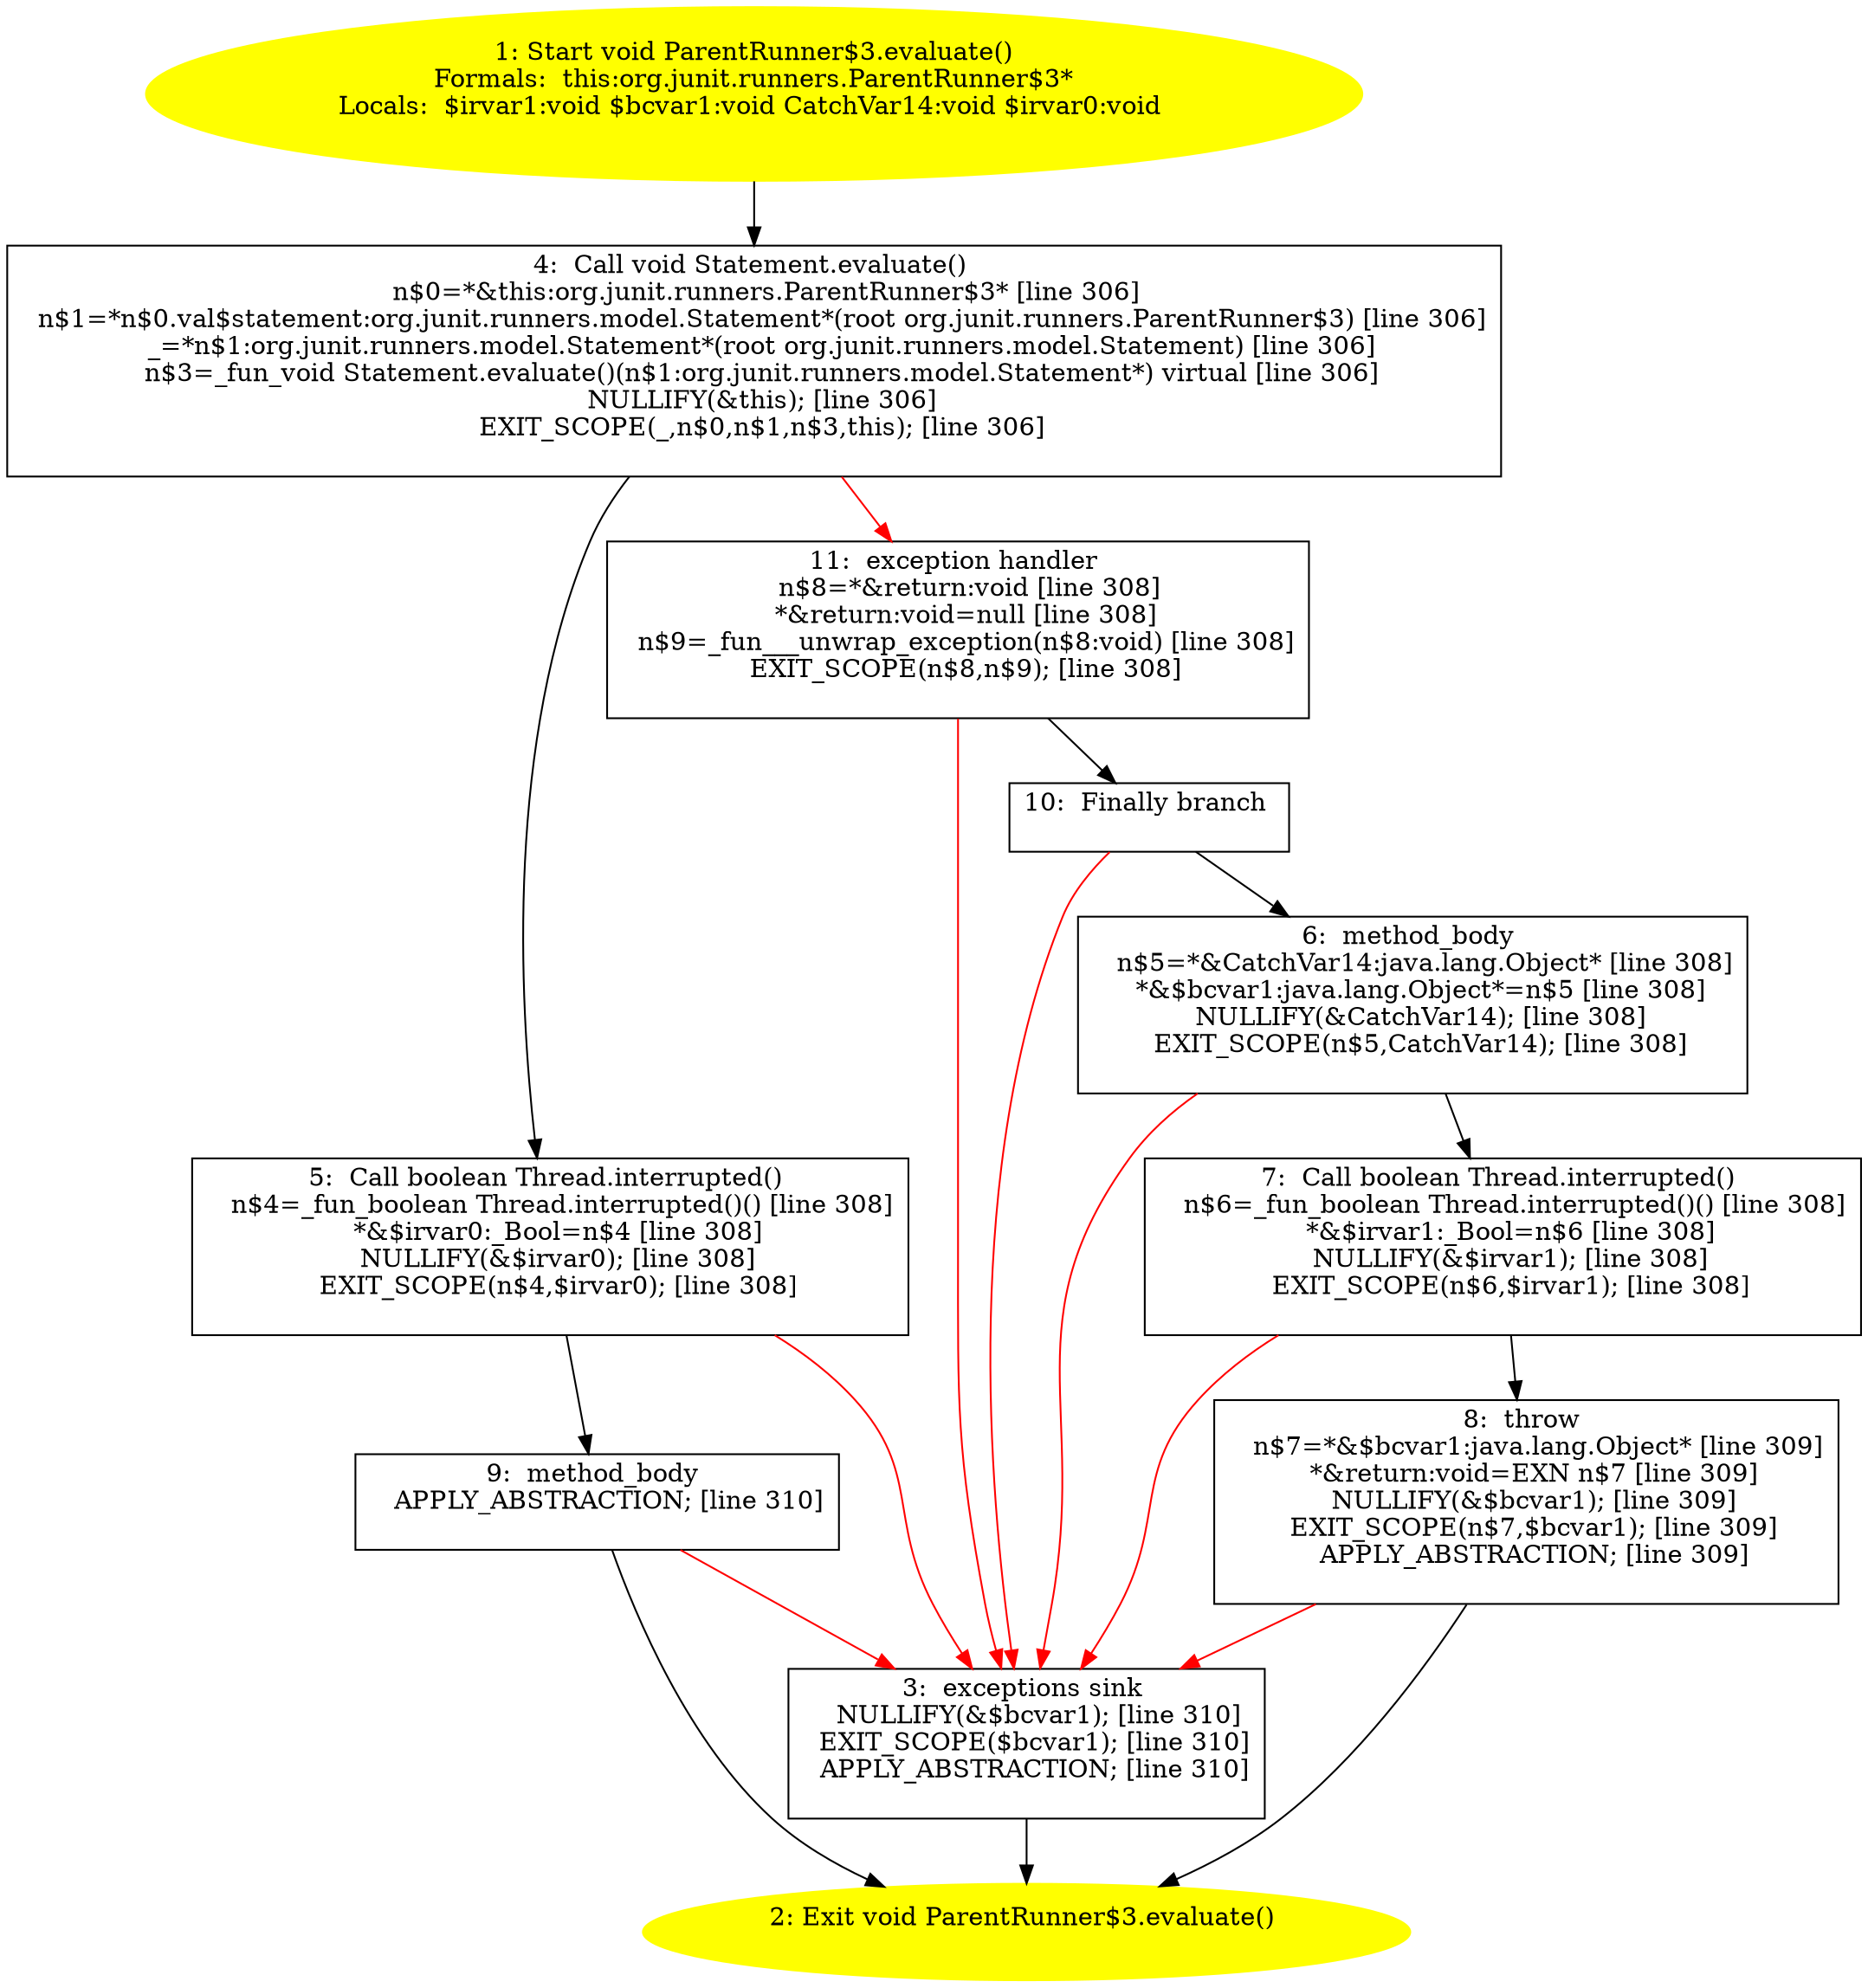 /* @generated */
digraph cfg {
"org.junit.runners.ParentRunner$3.evaluate():void.9b2300791f6ac9b607305b9f4c6af385_1" [label="1: Start void ParentRunner$3.evaluate()\nFormals:  this:org.junit.runners.ParentRunner$3*\nLocals:  $irvar1:void $bcvar1:void CatchVar14:void $irvar0:void \n  " color=yellow style=filled]
	

	 "org.junit.runners.ParentRunner$3.evaluate():void.9b2300791f6ac9b607305b9f4c6af385_1" -> "org.junit.runners.ParentRunner$3.evaluate():void.9b2300791f6ac9b607305b9f4c6af385_4" ;
"org.junit.runners.ParentRunner$3.evaluate():void.9b2300791f6ac9b607305b9f4c6af385_2" [label="2: Exit void ParentRunner$3.evaluate() \n  " color=yellow style=filled]
	

"org.junit.runners.ParentRunner$3.evaluate():void.9b2300791f6ac9b607305b9f4c6af385_3" [label="3:  exceptions sink \n   NULLIFY(&$bcvar1); [line 310]\n  EXIT_SCOPE($bcvar1); [line 310]\n  APPLY_ABSTRACTION; [line 310]\n " shape="box"]
	

	 "org.junit.runners.ParentRunner$3.evaluate():void.9b2300791f6ac9b607305b9f4c6af385_3" -> "org.junit.runners.ParentRunner$3.evaluate():void.9b2300791f6ac9b607305b9f4c6af385_2" ;
"org.junit.runners.ParentRunner$3.evaluate():void.9b2300791f6ac9b607305b9f4c6af385_4" [label="4:  Call void Statement.evaluate() \n   n$0=*&this:org.junit.runners.ParentRunner$3* [line 306]\n  n$1=*n$0.val$statement:org.junit.runners.model.Statement*(root org.junit.runners.ParentRunner$3) [line 306]\n  _=*n$1:org.junit.runners.model.Statement*(root org.junit.runners.model.Statement) [line 306]\n  n$3=_fun_void Statement.evaluate()(n$1:org.junit.runners.model.Statement*) virtual [line 306]\n  NULLIFY(&this); [line 306]\n  EXIT_SCOPE(_,n$0,n$1,n$3,this); [line 306]\n " shape="box"]
	

	 "org.junit.runners.ParentRunner$3.evaluate():void.9b2300791f6ac9b607305b9f4c6af385_4" -> "org.junit.runners.ParentRunner$3.evaluate():void.9b2300791f6ac9b607305b9f4c6af385_5" ;
	 "org.junit.runners.ParentRunner$3.evaluate():void.9b2300791f6ac9b607305b9f4c6af385_4" -> "org.junit.runners.ParentRunner$3.evaluate():void.9b2300791f6ac9b607305b9f4c6af385_11" [color="red" ];
"org.junit.runners.ParentRunner$3.evaluate():void.9b2300791f6ac9b607305b9f4c6af385_5" [label="5:  Call boolean Thread.interrupted() \n   n$4=_fun_boolean Thread.interrupted()() [line 308]\n  *&$irvar0:_Bool=n$4 [line 308]\n  NULLIFY(&$irvar0); [line 308]\n  EXIT_SCOPE(n$4,$irvar0); [line 308]\n " shape="box"]
	

	 "org.junit.runners.ParentRunner$3.evaluate():void.9b2300791f6ac9b607305b9f4c6af385_5" -> "org.junit.runners.ParentRunner$3.evaluate():void.9b2300791f6ac9b607305b9f4c6af385_9" ;
	 "org.junit.runners.ParentRunner$3.evaluate():void.9b2300791f6ac9b607305b9f4c6af385_5" -> "org.junit.runners.ParentRunner$3.evaluate():void.9b2300791f6ac9b607305b9f4c6af385_3" [color="red" ];
"org.junit.runners.ParentRunner$3.evaluate():void.9b2300791f6ac9b607305b9f4c6af385_6" [label="6:  method_body \n   n$5=*&CatchVar14:java.lang.Object* [line 308]\n  *&$bcvar1:java.lang.Object*=n$5 [line 308]\n  NULLIFY(&CatchVar14); [line 308]\n  EXIT_SCOPE(n$5,CatchVar14); [line 308]\n " shape="box"]
	

	 "org.junit.runners.ParentRunner$3.evaluate():void.9b2300791f6ac9b607305b9f4c6af385_6" -> "org.junit.runners.ParentRunner$3.evaluate():void.9b2300791f6ac9b607305b9f4c6af385_7" ;
	 "org.junit.runners.ParentRunner$3.evaluate():void.9b2300791f6ac9b607305b9f4c6af385_6" -> "org.junit.runners.ParentRunner$3.evaluate():void.9b2300791f6ac9b607305b9f4c6af385_3" [color="red" ];
"org.junit.runners.ParentRunner$3.evaluate():void.9b2300791f6ac9b607305b9f4c6af385_7" [label="7:  Call boolean Thread.interrupted() \n   n$6=_fun_boolean Thread.interrupted()() [line 308]\n  *&$irvar1:_Bool=n$6 [line 308]\n  NULLIFY(&$irvar1); [line 308]\n  EXIT_SCOPE(n$6,$irvar1); [line 308]\n " shape="box"]
	

	 "org.junit.runners.ParentRunner$3.evaluate():void.9b2300791f6ac9b607305b9f4c6af385_7" -> "org.junit.runners.ParentRunner$3.evaluate():void.9b2300791f6ac9b607305b9f4c6af385_8" ;
	 "org.junit.runners.ParentRunner$3.evaluate():void.9b2300791f6ac9b607305b9f4c6af385_7" -> "org.junit.runners.ParentRunner$3.evaluate():void.9b2300791f6ac9b607305b9f4c6af385_3" [color="red" ];
"org.junit.runners.ParentRunner$3.evaluate():void.9b2300791f6ac9b607305b9f4c6af385_8" [label="8:  throw \n   n$7=*&$bcvar1:java.lang.Object* [line 309]\n  *&return:void=EXN n$7 [line 309]\n  NULLIFY(&$bcvar1); [line 309]\n  EXIT_SCOPE(n$7,$bcvar1); [line 309]\n  APPLY_ABSTRACTION; [line 309]\n " shape="box"]
	

	 "org.junit.runners.ParentRunner$3.evaluate():void.9b2300791f6ac9b607305b9f4c6af385_8" -> "org.junit.runners.ParentRunner$3.evaluate():void.9b2300791f6ac9b607305b9f4c6af385_2" ;
	 "org.junit.runners.ParentRunner$3.evaluate():void.9b2300791f6ac9b607305b9f4c6af385_8" -> "org.junit.runners.ParentRunner$3.evaluate():void.9b2300791f6ac9b607305b9f4c6af385_3" [color="red" ];
"org.junit.runners.ParentRunner$3.evaluate():void.9b2300791f6ac9b607305b9f4c6af385_9" [label="9:  method_body \n   APPLY_ABSTRACTION; [line 310]\n " shape="box"]
	

	 "org.junit.runners.ParentRunner$3.evaluate():void.9b2300791f6ac9b607305b9f4c6af385_9" -> "org.junit.runners.ParentRunner$3.evaluate():void.9b2300791f6ac9b607305b9f4c6af385_2" ;
	 "org.junit.runners.ParentRunner$3.evaluate():void.9b2300791f6ac9b607305b9f4c6af385_9" -> "org.junit.runners.ParentRunner$3.evaluate():void.9b2300791f6ac9b607305b9f4c6af385_3" [color="red" ];
"org.junit.runners.ParentRunner$3.evaluate():void.9b2300791f6ac9b607305b9f4c6af385_10" [label="10:  Finally branch \n  " shape="box"]
	

	 "org.junit.runners.ParentRunner$3.evaluate():void.9b2300791f6ac9b607305b9f4c6af385_10" -> "org.junit.runners.ParentRunner$3.evaluate():void.9b2300791f6ac9b607305b9f4c6af385_6" ;
	 "org.junit.runners.ParentRunner$3.evaluate():void.9b2300791f6ac9b607305b9f4c6af385_10" -> "org.junit.runners.ParentRunner$3.evaluate():void.9b2300791f6ac9b607305b9f4c6af385_3" [color="red" ];
"org.junit.runners.ParentRunner$3.evaluate():void.9b2300791f6ac9b607305b9f4c6af385_11" [label="11:  exception handler \n   n$8=*&return:void [line 308]\n  *&return:void=null [line 308]\n  n$9=_fun___unwrap_exception(n$8:void) [line 308]\n  EXIT_SCOPE(n$8,n$9); [line 308]\n " shape="box"]
	

	 "org.junit.runners.ParentRunner$3.evaluate():void.9b2300791f6ac9b607305b9f4c6af385_11" -> "org.junit.runners.ParentRunner$3.evaluate():void.9b2300791f6ac9b607305b9f4c6af385_10" ;
	 "org.junit.runners.ParentRunner$3.evaluate():void.9b2300791f6ac9b607305b9f4c6af385_11" -> "org.junit.runners.ParentRunner$3.evaluate():void.9b2300791f6ac9b607305b9f4c6af385_3" [color="red" ];
}
